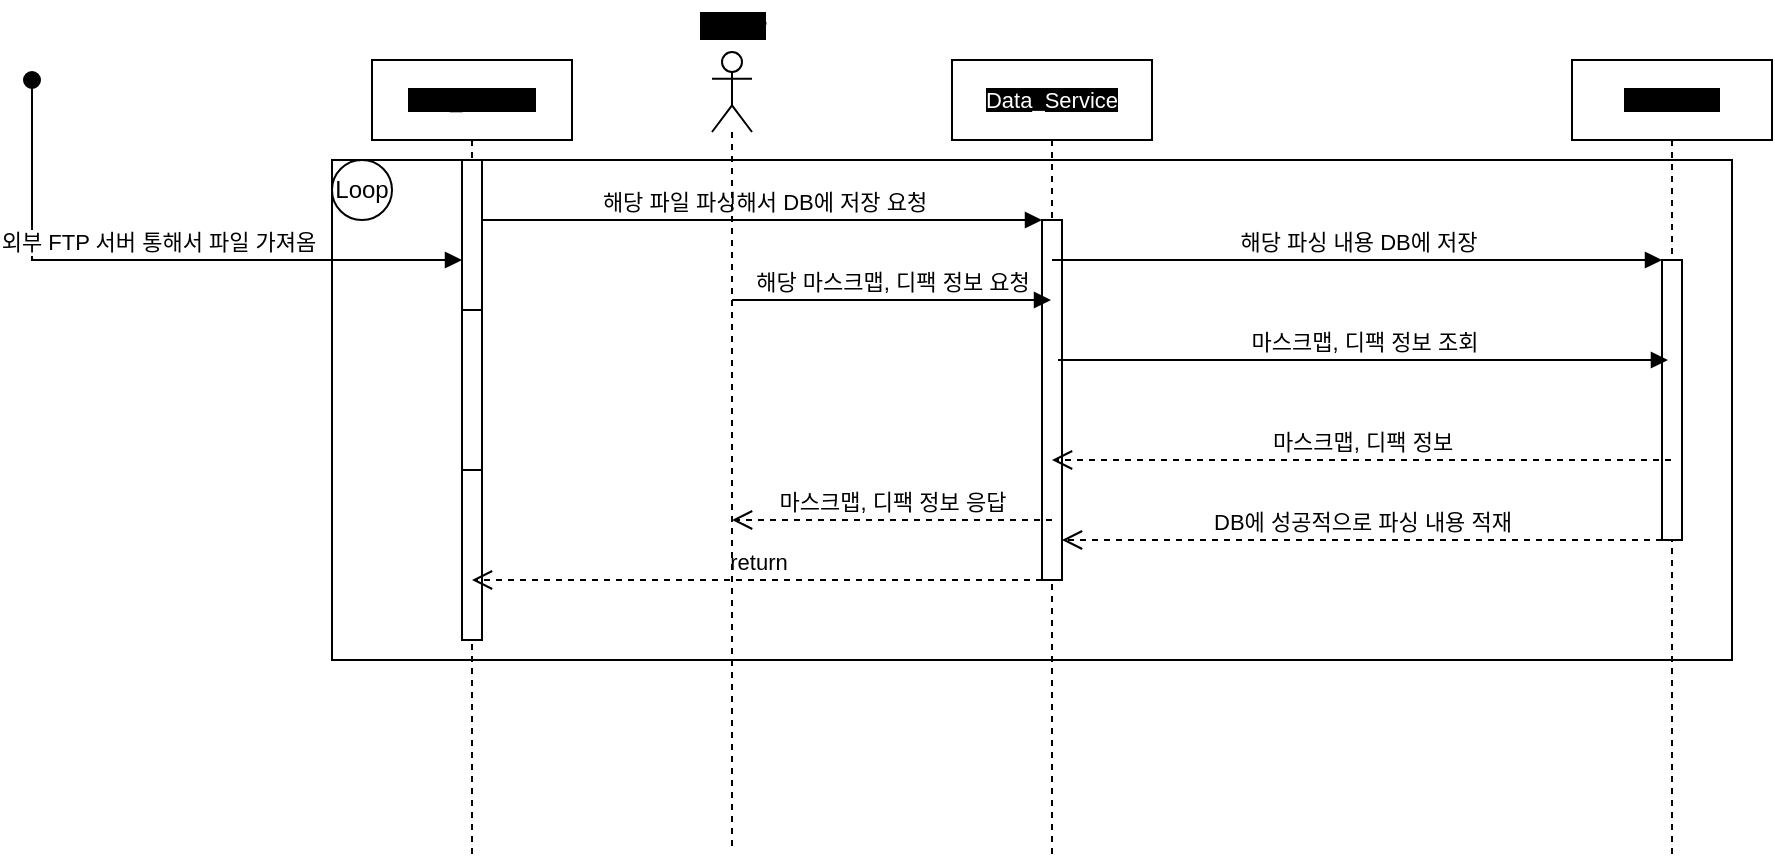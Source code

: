 <mxfile>
    <diagram name="Page-1" id="2YBvvXClWsGukQMizWep">
        <mxGraphModel dx="1388" dy="371" grid="1" gridSize="10" guides="1" tooltips="1" connect="1" arrows="1" fold="1" page="1" pageScale="1" pageWidth="850" pageHeight="1100" background="none" math="0" shadow="0">
            <root>
                <mxCell id="0"/>
                <mxCell id="1" parent="0"/>
                <mxCell id="aM9ryv3xv72pqoxQDRHE-1" value="&lt;span style=&quot;font-size: 11px; background-color: rgb(0, 0, 0);&quot;&gt;FTP_Service&lt;/span&gt;" style="shape=umlLifeline;perimeter=lifelinePerimeter;whiteSpace=wrap;html=1;container=0;dropTarget=0;collapsible=0;recursiveResize=0;outlineConnect=0;portConstraint=eastwest;newEdgeStyle={&quot;edgeStyle&quot;:&quot;elbowEdgeStyle&quot;,&quot;elbow&quot;:&quot;vertical&quot;,&quot;curved&quot;:0,&quot;rounded&quot;:0};" parent="1" vertex="1">
                    <mxGeometry x="-70" y="40" width="100" height="400" as="geometry"/>
                </mxCell>
                <mxCell id="aM9ryv3xv72pqoxQDRHE-2" value="" style="html=1;points=[];perimeter=orthogonalPerimeter;outlineConnect=0;targetShapes=umlLifeline;portConstraint=eastwest;newEdgeStyle={&quot;edgeStyle&quot;:&quot;elbowEdgeStyle&quot;,&quot;elbow&quot;:&quot;vertical&quot;,&quot;curved&quot;:0,&quot;rounded&quot;:0};" parent="aM9ryv3xv72pqoxQDRHE-1" vertex="1">
                    <mxGeometry x="45" y="50" width="10" height="240" as="geometry"/>
                </mxCell>
                <mxCell id="aM9ryv3xv72pqoxQDRHE-4" value="" style="html=1;points=[];perimeter=orthogonalPerimeter;outlineConnect=0;targetShapes=umlLifeline;portConstraint=eastwest;newEdgeStyle={&quot;edgeStyle&quot;:&quot;elbowEdgeStyle&quot;,&quot;elbow&quot;:&quot;vertical&quot;,&quot;curved&quot;:0,&quot;rounded&quot;:0};" parent="aM9ryv3xv72pqoxQDRHE-1" vertex="1">
                    <mxGeometry x="45" y="125" width="10" height="80" as="geometry"/>
                </mxCell>
                <mxCell id="aM9ryv3xv72pqoxQDRHE-5" value="&lt;span style=&quot;font-size: 11px; background-color: rgb(0, 0, 0);&quot;&gt;&lt;font style=&quot;&quot; color=&quot;#ffffff&quot;&gt;Data_Service&lt;/font&gt;&lt;/span&gt;" style="shape=umlLifeline;perimeter=lifelinePerimeter;whiteSpace=wrap;html=1;container=0;dropTarget=0;collapsible=0;recursiveResize=0;outlineConnect=0;portConstraint=eastwest;newEdgeStyle={&quot;edgeStyle&quot;:&quot;elbowEdgeStyle&quot;,&quot;elbow&quot;:&quot;vertical&quot;,&quot;curved&quot;:0,&quot;rounded&quot;:0};" parent="1" vertex="1">
                    <mxGeometry x="220" y="40" width="100" height="400" as="geometry"/>
                </mxCell>
                <mxCell id="aM9ryv3xv72pqoxQDRHE-6" value="" style="html=1;points=[];perimeter=orthogonalPerimeter;outlineConnect=0;targetShapes=umlLifeline;portConstraint=eastwest;newEdgeStyle={&quot;edgeStyle&quot;:&quot;elbowEdgeStyle&quot;,&quot;elbow&quot;:&quot;vertical&quot;,&quot;curved&quot;:0,&quot;rounded&quot;:0};" parent="aM9ryv3xv72pqoxQDRHE-5" vertex="1">
                    <mxGeometry x="45" y="80" width="10" height="180" as="geometry"/>
                </mxCell>
                <mxCell id="aM9ryv3xv72pqoxQDRHE-7" value="해당 파일 파싱해서 DB에 저장 요청" style="html=1;verticalAlign=bottom;endArrow=block;edgeStyle=elbowEdgeStyle;elbow=vertical;curved=0;rounded=0;" parent="1" source="aM9ryv3xv72pqoxQDRHE-2" target="aM9ryv3xv72pqoxQDRHE-6" edge="1">
                    <mxGeometry x="0.002" relative="1" as="geometry">
                        <mxPoint x="195" y="130" as="sourcePoint"/>
                        <Array as="points">
                            <mxPoint x="180" y="120"/>
                        </Array>
                        <mxPoint as="offset"/>
                    </mxGeometry>
                </mxCell>
                <mxCell id="aM9ryv3xv72pqoxQDRHE-8" value="return" style="html=1;verticalAlign=bottom;endArrow=open;dashed=1;endSize=8;edgeStyle=elbowEdgeStyle;elbow=vertical;curved=0;rounded=0;" parent="1" source="aM9ryv3xv72pqoxQDRHE-6" edge="1">
                    <mxGeometry relative="1" as="geometry">
                        <mxPoint x="-20" y="300" as="targetPoint"/>
                        <Array as="points">
                            <mxPoint x="185" y="300"/>
                        </Array>
                        <mxPoint x="260" y="300" as="sourcePoint"/>
                    </mxGeometry>
                </mxCell>
                <mxCell id="sEewJQfzpCtiCOHAZj46-5" value="해당 파싱 내용 DB에 저장" style="html=1;verticalAlign=bottom;endArrow=block;edgeStyle=elbowEdgeStyle;elbow=vertical;curved=0;rounded=0;" parent="1" source="aM9ryv3xv72pqoxQDRHE-5" target="sEewJQfzpCtiCOHAZj46-7" edge="1">
                    <mxGeometry x="0.002" relative="1" as="geometry">
                        <mxPoint x="290" y="140" as="sourcePoint"/>
                        <Array as="points">
                            <mxPoint x="485" y="140"/>
                        </Array>
                        <mxPoint x="570" y="140" as="targetPoint"/>
                        <mxPoint as="offset"/>
                    </mxGeometry>
                </mxCell>
                <mxCell id="sEewJQfzpCtiCOHAZj46-6" value="&lt;span style=&quot;font-size: 11px; background-color: rgb(0, 0, 0);&quot;&gt;Database&lt;/span&gt;" style="shape=umlLifeline;perimeter=lifelinePerimeter;whiteSpace=wrap;html=1;container=0;dropTarget=0;collapsible=0;recursiveResize=0;outlineConnect=0;portConstraint=eastwest;newEdgeStyle={&quot;edgeStyle&quot;:&quot;elbowEdgeStyle&quot;,&quot;elbow&quot;:&quot;vertical&quot;,&quot;curved&quot;:0,&quot;rounded&quot;:0};" parent="1" vertex="1">
                    <mxGeometry x="530" y="40" width="100" height="400" as="geometry"/>
                </mxCell>
                <mxCell id="sEewJQfzpCtiCOHAZj46-7" value="" style="html=1;points=[];perimeter=orthogonalPerimeter;outlineConnect=0;targetShapes=umlLifeline;portConstraint=eastwest;newEdgeStyle={&quot;edgeStyle&quot;:&quot;elbowEdgeStyle&quot;,&quot;elbow&quot;:&quot;vertical&quot;,&quot;curved&quot;:0,&quot;rounded&quot;:0};" parent="sEewJQfzpCtiCOHAZj46-6" vertex="1">
                    <mxGeometry x="45" y="100" width="10" height="140" as="geometry"/>
                </mxCell>
                <mxCell id="sEewJQfzpCtiCOHAZj46-8" value="DB에 성공적으로 파싱 내용 적재" style="html=1;verticalAlign=bottom;endArrow=open;dashed=1;endSize=8;edgeStyle=elbowEdgeStyle;elbow=vertical;curved=0;rounded=0;" parent="1" edge="1">
                    <mxGeometry relative="1" as="geometry">
                        <mxPoint x="275" y="280" as="targetPoint"/>
                        <Array as="points">
                            <mxPoint x="485" y="280"/>
                        </Array>
                        <mxPoint x="575" y="280" as="sourcePoint"/>
                    </mxGeometry>
                </mxCell>
                <mxCell id="aM9ryv3xv72pqoxQDRHE-3" value="외부 FTP 서버 통해서 파일 가져옴" style="html=1;verticalAlign=bottom;startArrow=oval;endArrow=block;startSize=8;edgeStyle=elbowEdgeStyle;elbow=vertical;curved=0;rounded=0;" parent="1" target="aM9ryv3xv72pqoxQDRHE-2" edge="1">
                    <mxGeometry relative="1" as="geometry">
                        <mxPoint x="-240" y="50" as="sourcePoint"/>
                        <mxPoint x="-90" y="150.0" as="targetPoint"/>
                        <Array as="points">
                            <mxPoint x="-290" y="140"/>
                        </Array>
                    </mxGeometry>
                </mxCell>
                <mxCell id="sEewJQfzpCtiCOHAZj46-13" value="" style="rounded=0;whiteSpace=wrap;html=1;fillColor=none;" parent="1" vertex="1">
                    <mxGeometry x="-90" y="90" width="700" height="250" as="geometry"/>
                </mxCell>
                <mxCell id="sEewJQfzpCtiCOHAZj46-15" value="Loop" style="ellipse;whiteSpace=wrap;html=1;fillColor=none;" parent="1" vertex="1">
                    <mxGeometry x="-90" y="90" width="30" height="30" as="geometry"/>
                </mxCell>
                <mxCell id="sEewJQfzpCtiCOHAZj46-21" value="" style="shape=umlLifeline;perimeter=lifelinePerimeter;whiteSpace=wrap;html=1;container=1;dropTarget=0;collapsible=0;recursiveResize=0;outlineConnect=0;portConstraint=eastwest;newEdgeStyle={&quot;curved&quot;:0,&quot;rounded&quot;:0};participant=umlActor;" parent="1" vertex="1">
                    <mxGeometry x="100" y="36" width="20" height="400" as="geometry"/>
                </mxCell>
                <mxCell id="sEewJQfzpCtiCOHAZj46-22" value="&lt;span style=&quot;background-color: rgb(0, 0, 0);&quot;&gt;사용자&lt;/span&gt;" style="text;align=center;fontStyle=1;verticalAlign=middle;spacingLeft=3;spacingRight=3;strokeColor=none;rotatable=0;points=[[0,0.5],[1,0.5]];portConstraint=eastwest;html=1;" parent="1" vertex="1">
                    <mxGeometry x="70" y="10" width="80" height="26" as="geometry"/>
                </mxCell>
                <mxCell id="sEewJQfzpCtiCOHAZj46-25" value="해당 마스크맵, 디팩 정보 요청" style="html=1;verticalAlign=bottom;endArrow=block;curved=0;rounded=0;" parent="1" edge="1">
                    <mxGeometry width="80" relative="1" as="geometry">
                        <mxPoint x="110.024" y="160" as="sourcePoint"/>
                        <mxPoint x="269.5" y="160" as="targetPoint"/>
                        <Array as="points">
                            <mxPoint x="170" y="160"/>
                        </Array>
                    </mxGeometry>
                </mxCell>
                <mxCell id="sEewJQfzpCtiCOHAZj46-26" value="마스크맵, 디팩 정보 응답" style="html=1;verticalAlign=bottom;endArrow=open;dashed=1;endSize=8;curved=0;rounded=0;" parent="1" edge="1">
                    <mxGeometry x="0.0" relative="1" as="geometry">
                        <mxPoint x="270" y="270" as="sourcePoint"/>
                        <mxPoint x="110.024" y="270" as="targetPoint"/>
                        <mxPoint as="offset"/>
                    </mxGeometry>
                </mxCell>
                <mxCell id="sEewJQfzpCtiCOHAZj46-27" value="마스크맵, 디팩 정보 조회" style="html=1;verticalAlign=bottom;endArrow=block;curved=0;rounded=0;" parent="1" edge="1">
                    <mxGeometry width="80" relative="1" as="geometry">
                        <mxPoint x="273.004" y="190.0" as="sourcePoint"/>
                        <mxPoint x="577.98" y="190.0" as="targetPoint"/>
                    </mxGeometry>
                </mxCell>
                <mxCell id="sEewJQfzpCtiCOHAZj46-28" value="마스크맵, 디팩 정보" style="html=1;verticalAlign=bottom;endArrow=open;dashed=1;endSize=8;curved=0;rounded=0;" parent="1" source="sEewJQfzpCtiCOHAZj46-6" target="aM9ryv3xv72pqoxQDRHE-5" edge="1">
                    <mxGeometry relative="1" as="geometry">
                        <mxPoint x="465" y="230" as="sourcePoint"/>
                        <mxPoint x="385" y="230" as="targetPoint"/>
                    </mxGeometry>
                </mxCell>
            </root>
        </mxGraphModel>
    </diagram>
</mxfile>